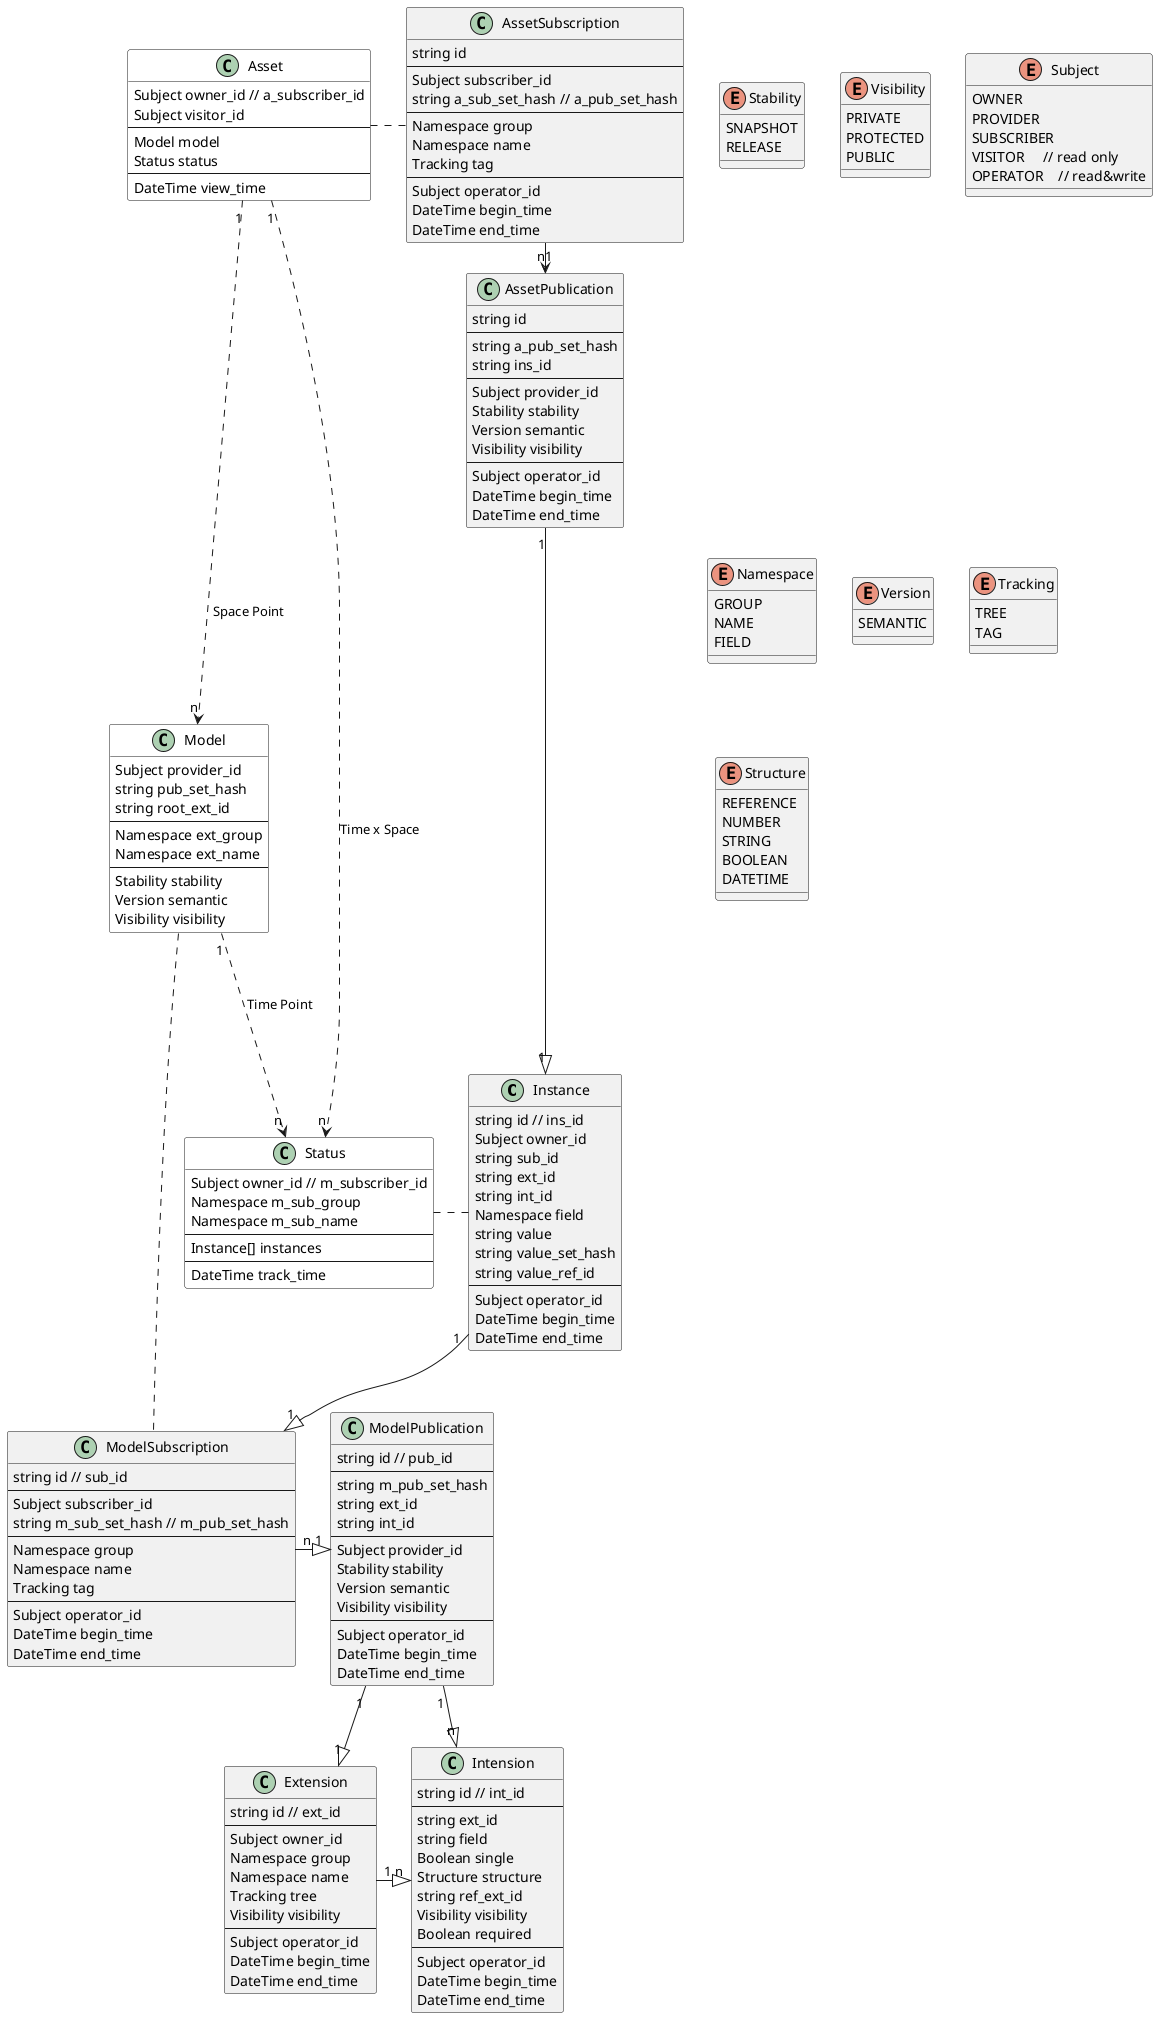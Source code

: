 @startuml


Instance "1" -down-|>  "1" ModelSubscription

Asset .right.. AssetSubscription

Status ..right.. Instance

Model ..right... ModelSubscription

Asset "1" ...> "n" Model : "Space Point"
Asset "1" ...> "n" Status : "Time x Space"
Model "1" ...> "n" Status : "Time Point"



ModelSubscription "n" -right-|> "1" ModelPublication

ModelPublication "1" --|>  "1" Extension
ModelPublication "1" --|>  "n" Intension

Extension "1" --right--|> "n" Intension

AssetPublication "1" -down-|> "1" Instance

AssetSubscription "n" -right-> "1" AssetPublication



class Asset #FFFFFF {
    Subject owner_id // a_subscriber_id
    Subject visitor_id
    ---
    Model model
    Status status
    ---
    DateTime view_time
}

class Status #FFFFFF {
    Subject owner_id // m_subscriber_id
    Namespace m_sub_group
    Namespace m_sub_name
    ---
    Instance[] instances
    ---
    DateTime track_time
}

class Model #FFFFFF {
    Subject provider_id
    string pub_set_hash
    string root_ext_id
    ---
    Namespace ext_group
    Namespace ext_name
    ---
    Stability stability
    Version semantic
    Visibility visibility
}

class AssetSubscription {
    string id
    ---
    Subject subscriber_id
    string a_sub_set_hash // a_pub_set_hash
    ---
    Namespace group
    Namespace name
    Tracking tag
    ---
    Subject operator_id
    DateTime begin_time
    DateTime end_time
}

class AssetPublication{
    string id
    ---
    string a_pub_set_hash
    string ins_id
    ---
    Subject provider_id
    Stability stability
    Version semantic
    Visibility visibility
    ---
    Subject operator_id
    DateTime begin_time
    DateTime end_time
}



class Extension {
    string id // ext_id
    ---
    Subject owner_id
    Namespace group
    Namespace name
    Tracking tree
    Visibility visibility
    ---
    Subject operator_id
    DateTime begin_time
    DateTime end_time
}

class Intension {
    string id // int_id
    ---
    string ext_id
    string field
    Boolean single
    Structure structure
    string ref_ext_id
    Visibility visibility
    Boolean required
    ---
    Subject operator_id
    DateTime begin_time
    DateTime end_time
}

class ModelPublication {
    string id // pub_id
    ---
    string m_pub_set_hash
    string ext_id
    string int_id
    ---
    Subject provider_id
    Stability stability
    Version semantic
    Visibility visibility
    ---
    Subject operator_id
    DateTime begin_time
    DateTime end_time
}

class ModelSubscription {
    string id // sub_id
    ---
    Subject subscriber_id
    string m_sub_set_hash // m_pub_set_hash
    ---
    Namespace group
    Namespace name
    Tracking tag
    ---
    Subject operator_id
    DateTime begin_time
    DateTime end_time
}

class Instance {
    string id // ins_id
    Subject owner_id
    string sub_id
    string ext_id
    string int_id
    Namespace field
    string value
    string value_set_hash
    string value_ref_id
    ---
    Subject operator_id
    DateTime begin_time
    DateTime end_time
}

enum Stability {
    SNAPSHOT
    RELEASE
}

enum Visibility {
    PRIVATE
    PROTECTED
    PUBLIC
}

enum Subject {
    OWNER
    PROVIDER
    SUBSCRIBER
    VISITOR     // read only
    OPERATOR    // read&write
}

enum Namespace {
    GROUP
    NAME
    FIELD
}

enum Version {
    SEMANTIC
}

enum Tracking {
    TREE
    TAG
}

enum Structure {
    REFERENCE
    NUMBER
    STRING
    BOOLEAN
    DATETIME
}

@enduml



